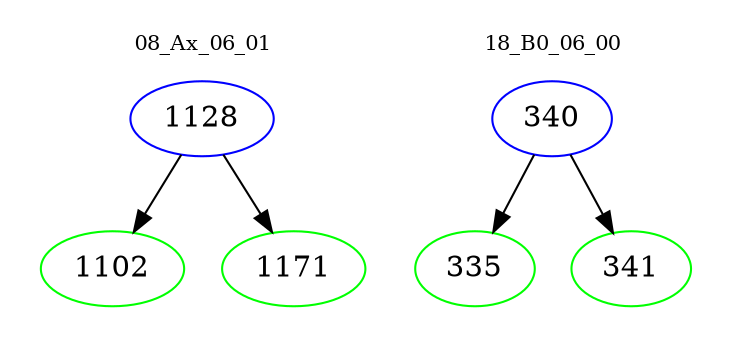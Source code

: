 digraph{
subgraph cluster_0 {
color = white
label = "08_Ax_06_01";
fontsize=10;
T0_1128 [label="1128", color="blue"]
T0_1128 -> T0_1102 [color="black"]
T0_1102 [label="1102", color="green"]
T0_1128 -> T0_1171 [color="black"]
T0_1171 [label="1171", color="green"]
}
subgraph cluster_1 {
color = white
label = "18_B0_06_00";
fontsize=10;
T1_340 [label="340", color="blue"]
T1_340 -> T1_335 [color="black"]
T1_335 [label="335", color="green"]
T1_340 -> T1_341 [color="black"]
T1_341 [label="341", color="green"]
}
}
